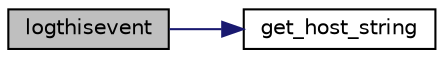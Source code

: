 digraph "logthisevent"
{
  edge [fontname="Helvetica",fontsize="10",labelfontname="Helvetica",labelfontsize="10"];
  node [fontname="Helvetica",fontsize="10",shape=record];
  rankdir="LR";
  Node253 [label="logthisevent",height=0.2,width=0.4,color="black", fillcolor="grey75", style="filled", fontcolor="black"];
  Node253 -> Node254 [color="midnightblue",fontsize="10",style="solid",fontname="Helvetica"];
  Node254 [label="get_host_string",height=0.2,width=0.4,color="black", fillcolor="white", style="filled",URL="$logs__helpers_8c.html#a2bcab2bec250f4df132d9cfc8fa070f0"];
}
